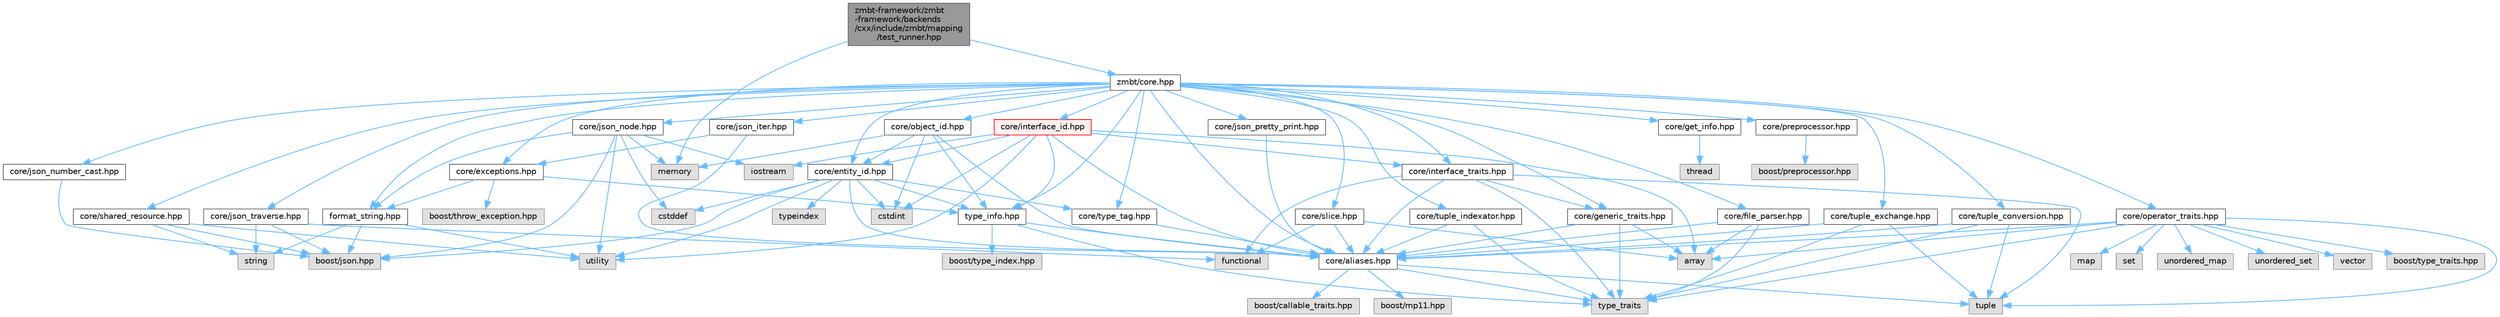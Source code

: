 digraph "zmbt-framework/zmbt-framework/backends/cxx/include/zmbt/mapping/test_runner.hpp"
{
 // LATEX_PDF_SIZE
  bgcolor="transparent";
  edge [fontname=Helvetica,fontsize=10,labelfontname=Helvetica,labelfontsize=10];
  node [fontname=Helvetica,fontsize=10,shape=box,height=0.2,width=0.4];
  Node1 [id="Node000001",label="zmbt-framework/zmbt\l-framework/backends\l/cxx/include/zmbt/mapping\l/test_runner.hpp",height=0.2,width=0.4,color="gray40", fillcolor="grey60", style="filled", fontcolor="black",tooltip=" "];
  Node1 -> Node2 [id="edge1_Node000001_Node000002",color="steelblue1",style="solid",tooltip=" "];
  Node2 [id="Node000002",label="memory",height=0.2,width=0.4,color="grey60", fillcolor="#E0E0E0", style="filled",tooltip=" "];
  Node1 -> Node3 [id="edge2_Node000001_Node000003",color="steelblue1",style="solid",tooltip=" "];
  Node3 [id="Node000003",label="zmbt/core.hpp",height=0.2,width=0.4,color="grey40", fillcolor="white", style="filled",URL="$core_8hpp.html",tooltip=" "];
  Node3 -> Node4 [id="edge3_Node000003_Node000004",color="steelblue1",style="solid",tooltip=" "];
  Node4 [id="Node000004",label="core/aliases.hpp",height=0.2,width=0.4,color="grey40", fillcolor="white", style="filled",URL="$aliases_8hpp.html",tooltip=" "];
  Node4 -> Node5 [id="edge4_Node000004_Node000005",color="steelblue1",style="solid",tooltip=" "];
  Node5 [id="Node000005",label="type_traits",height=0.2,width=0.4,color="grey60", fillcolor="#E0E0E0", style="filled",tooltip=" "];
  Node4 -> Node6 [id="edge5_Node000004_Node000006",color="steelblue1",style="solid",tooltip=" "];
  Node6 [id="Node000006",label="tuple",height=0.2,width=0.4,color="grey60", fillcolor="#E0E0E0", style="filled",tooltip=" "];
  Node4 -> Node7 [id="edge6_Node000004_Node000007",color="steelblue1",style="solid",tooltip=" "];
  Node7 [id="Node000007",label="boost/callable_traits.hpp",height=0.2,width=0.4,color="grey60", fillcolor="#E0E0E0", style="filled",tooltip=" "];
  Node4 -> Node8 [id="edge7_Node000004_Node000008",color="steelblue1",style="solid",tooltip=" "];
  Node8 [id="Node000008",label="boost/mp11.hpp",height=0.2,width=0.4,color="grey60", fillcolor="#E0E0E0", style="filled",tooltip=" "];
  Node3 -> Node9 [id="edge8_Node000003_Node000009",color="steelblue1",style="solid",tooltip=" "];
  Node9 [id="Node000009",label="core/exceptions.hpp",height=0.2,width=0.4,color="grey40", fillcolor="white", style="filled",URL="$core_2exceptions_8hpp.html",tooltip=" "];
  Node9 -> Node10 [id="edge9_Node000009_Node000010",color="steelblue1",style="solid",tooltip=" "];
  Node10 [id="Node000010",label="boost/throw_exception.hpp",height=0.2,width=0.4,color="grey60", fillcolor="#E0E0E0", style="filled",tooltip=" "];
  Node9 -> Node11 [id="edge10_Node000009_Node000011",color="steelblue1",style="solid",tooltip=" "];
  Node11 [id="Node000011",label="format_string.hpp",height=0.2,width=0.4,color="grey40", fillcolor="white", style="filled",URL="$format__string_8hpp.html",tooltip=" "];
  Node11 -> Node12 [id="edge11_Node000011_Node000012",color="steelblue1",style="solid",tooltip=" "];
  Node12 [id="Node000012",label="boost/json.hpp",height=0.2,width=0.4,color="grey60", fillcolor="#E0E0E0", style="filled",tooltip=" "];
  Node11 -> Node13 [id="edge12_Node000011_Node000013",color="steelblue1",style="solid",tooltip=" "];
  Node13 [id="Node000013",label="string",height=0.2,width=0.4,color="grey60", fillcolor="#E0E0E0", style="filled",tooltip=" "];
  Node11 -> Node14 [id="edge13_Node000011_Node000014",color="steelblue1",style="solid",tooltip=" "];
  Node14 [id="Node000014",label="utility",height=0.2,width=0.4,color="grey60", fillcolor="#E0E0E0", style="filled",tooltip=" "];
  Node9 -> Node15 [id="edge14_Node000009_Node000015",color="steelblue1",style="solid",tooltip=" "];
  Node15 [id="Node000015",label="type_info.hpp",height=0.2,width=0.4,color="grey40", fillcolor="white", style="filled",URL="$type__info_8hpp.html",tooltip=" "];
  Node15 -> Node5 [id="edge15_Node000015_Node000005",color="steelblue1",style="solid",tooltip=" "];
  Node15 -> Node16 [id="edge16_Node000015_Node000016",color="steelblue1",style="solid",tooltip=" "];
  Node16 [id="Node000016",label="boost/type_index.hpp",height=0.2,width=0.4,color="grey60", fillcolor="#E0E0E0", style="filled",tooltip=" "];
  Node15 -> Node4 [id="edge17_Node000015_Node000004",color="steelblue1",style="solid",tooltip=" "];
  Node3 -> Node17 [id="edge18_Node000003_Node000017",color="steelblue1",style="solid",tooltip=" "];
  Node17 [id="Node000017",label="core/file_parser.hpp",height=0.2,width=0.4,color="grey40", fillcolor="white", style="filled",URL="$file__parser_8hpp.html",tooltip=" "];
  Node17 -> Node18 [id="edge19_Node000017_Node000018",color="steelblue1",style="solid",tooltip=" "];
  Node18 [id="Node000018",label="array",height=0.2,width=0.4,color="grey60", fillcolor="#E0E0E0", style="filled",tooltip=" "];
  Node17 -> Node5 [id="edge20_Node000017_Node000005",color="steelblue1",style="solid",tooltip=" "];
  Node17 -> Node4 [id="edge21_Node000017_Node000004",color="steelblue1",style="solid",tooltip=" "];
  Node3 -> Node11 [id="edge22_Node000003_Node000011",color="steelblue1",style="solid",tooltip=" "];
  Node3 -> Node19 [id="edge23_Node000003_Node000019",color="steelblue1",style="solid",tooltip=" "];
  Node19 [id="Node000019",label="core/generic_traits.hpp",height=0.2,width=0.4,color="grey40", fillcolor="white", style="filled",URL="$generic__traits_8hpp.html",tooltip=" "];
  Node19 -> Node5 [id="edge24_Node000019_Node000005",color="steelblue1",style="solid",tooltip=" "];
  Node19 -> Node18 [id="edge25_Node000019_Node000018",color="steelblue1",style="solid",tooltip=" "];
  Node19 -> Node4 [id="edge26_Node000019_Node000004",color="steelblue1",style="solid",tooltip=" "];
  Node3 -> Node20 [id="edge27_Node000003_Node000020",color="steelblue1",style="solid",tooltip=" "];
  Node20 [id="Node000020",label="core/get_info.hpp",height=0.2,width=0.4,color="grey40", fillcolor="white", style="filled",URL="$get__info_8hpp.html",tooltip=" "];
  Node20 -> Node21 [id="edge28_Node000020_Node000021",color="steelblue1",style="solid",tooltip=" "];
  Node21 [id="Node000021",label="thread",height=0.2,width=0.4,color="grey60", fillcolor="#E0E0E0", style="filled",tooltip=" "];
  Node3 -> Node22 [id="edge29_Node000003_Node000022",color="steelblue1",style="solid",tooltip=" "];
  Node22 [id="Node000022",label="core/interface_traits.hpp",height=0.2,width=0.4,color="grey40", fillcolor="white", style="filled",URL="$interface__traits_8hpp.html",tooltip=" "];
  Node22 -> Node23 [id="edge30_Node000022_Node000023",color="steelblue1",style="solid",tooltip=" "];
  Node23 [id="Node000023",label="functional",height=0.2,width=0.4,color="grey60", fillcolor="#E0E0E0", style="filled",tooltip=" "];
  Node22 -> Node6 [id="edge31_Node000022_Node000006",color="steelblue1",style="solid",tooltip=" "];
  Node22 -> Node5 [id="edge32_Node000022_Node000005",color="steelblue1",style="solid",tooltip=" "];
  Node22 -> Node4 [id="edge33_Node000022_Node000004",color="steelblue1",style="solid",tooltip=" "];
  Node22 -> Node19 [id="edge34_Node000022_Node000019",color="steelblue1",style="solid",tooltip=" "];
  Node3 -> Node24 [id="edge35_Node000003_Node000024",color="steelblue1",style="solid",tooltip=" "];
  Node24 [id="Node000024",label="core/json_iter.hpp",height=0.2,width=0.4,color="grey40", fillcolor="white", style="filled",URL="$json__iter_8hpp.html",tooltip=" "];
  Node24 -> Node4 [id="edge36_Node000024_Node000004",color="steelblue1",style="solid",tooltip=" "];
  Node24 -> Node9 [id="edge37_Node000024_Node000009",color="steelblue1",style="solid",tooltip=" "];
  Node3 -> Node25 [id="edge38_Node000003_Node000025",color="steelblue1",style="solid",tooltip=" "];
  Node25 [id="Node000025",label="core/json_node.hpp",height=0.2,width=0.4,color="grey40", fillcolor="white", style="filled",URL="$json__node_8hpp.html",tooltip=" "];
  Node25 -> Node12 [id="edge39_Node000025_Node000012",color="steelblue1",style="solid",tooltip=" "];
  Node25 -> Node26 [id="edge40_Node000025_Node000026",color="steelblue1",style="solid",tooltip=" "];
  Node26 [id="Node000026",label="cstddef",height=0.2,width=0.4,color="grey60", fillcolor="#E0E0E0", style="filled",tooltip=" "];
  Node25 -> Node27 [id="edge41_Node000025_Node000027",color="steelblue1",style="solid",tooltip=" "];
  Node27 [id="Node000027",label="iostream",height=0.2,width=0.4,color="grey60", fillcolor="#E0E0E0", style="filled",tooltip=" "];
  Node25 -> Node2 [id="edge42_Node000025_Node000002",color="steelblue1",style="solid",tooltip=" "];
  Node25 -> Node14 [id="edge43_Node000025_Node000014",color="steelblue1",style="solid",tooltip=" "];
  Node25 -> Node11 [id="edge44_Node000025_Node000011",color="steelblue1",style="solid",tooltip=" "];
  Node3 -> Node28 [id="edge45_Node000003_Node000028",color="steelblue1",style="solid",tooltip=" "];
  Node28 [id="Node000028",label="core/json_number_cast.hpp",height=0.2,width=0.4,color="grey40", fillcolor="white", style="filled",URL="$json__number__cast_8hpp.html",tooltip=" "];
  Node28 -> Node12 [id="edge46_Node000028_Node000012",color="steelblue1",style="solid",tooltip=" "];
  Node3 -> Node29 [id="edge47_Node000003_Node000029",color="steelblue1",style="solid",tooltip=" "];
  Node29 [id="Node000029",label="core/json_traverse.hpp",height=0.2,width=0.4,color="grey40", fillcolor="white", style="filled",URL="$json__traverse_8hpp.html",tooltip=" "];
  Node29 -> Node23 [id="edge48_Node000029_Node000023",color="steelblue1",style="solid",tooltip=" "];
  Node29 -> Node13 [id="edge49_Node000029_Node000013",color="steelblue1",style="solid",tooltip=" "];
  Node29 -> Node12 [id="edge50_Node000029_Node000012",color="steelblue1",style="solid",tooltip=" "];
  Node3 -> Node30 [id="edge51_Node000003_Node000030",color="steelblue1",style="solid",tooltip=" "];
  Node30 [id="Node000030",label="core/json_pretty_print.hpp",height=0.2,width=0.4,color="grey40", fillcolor="white", style="filled",URL="$json__pretty__print_8hpp.html",tooltip=" "];
  Node30 -> Node4 [id="edge52_Node000030_Node000004",color="steelblue1",style="solid",tooltip=" "];
  Node3 -> Node31 [id="edge53_Node000003_Node000031",color="steelblue1",style="solid",tooltip=" "];
  Node31 [id="Node000031",label="core/slice.hpp",height=0.2,width=0.4,color="grey40", fillcolor="white", style="filled",URL="$slice_8hpp.html",tooltip=" "];
  Node31 -> Node18 [id="edge54_Node000031_Node000018",color="steelblue1",style="solid",tooltip=" "];
  Node31 -> Node23 [id="edge55_Node000031_Node000023",color="steelblue1",style="solid",tooltip=" "];
  Node31 -> Node4 [id="edge56_Node000031_Node000004",color="steelblue1",style="solid",tooltip=" "];
  Node3 -> Node32 [id="edge57_Node000003_Node000032",color="steelblue1",style="solid",tooltip=" "];
  Node32 [id="Node000032",label="core/preprocessor.hpp",height=0.2,width=0.4,color="grey40", fillcolor="white", style="filled",URL="$preprocessor_8hpp.html",tooltip="type traits to check serialization compatibility"];
  Node32 -> Node33 [id="edge58_Node000032_Node000033",color="steelblue1",style="solid",tooltip=" "];
  Node33 [id="Node000033",label="boost/preprocessor.hpp",height=0.2,width=0.4,color="grey60", fillcolor="#E0E0E0", style="filled",tooltip=" "];
  Node3 -> Node34 [id="edge59_Node000003_Node000034",color="steelblue1",style="solid",tooltip=" "];
  Node34 [id="Node000034",label="core/operator_traits.hpp",height=0.2,width=0.4,color="grey40", fillcolor="white", style="filled",URL="$operator__traits_8hpp.html",tooltip=" "];
  Node34 -> Node18 [id="edge60_Node000034_Node000018",color="steelblue1",style="solid",tooltip=" "];
  Node34 -> Node35 [id="edge61_Node000034_Node000035",color="steelblue1",style="solid",tooltip=" "];
  Node35 [id="Node000035",label="map",height=0.2,width=0.4,color="grey60", fillcolor="#E0E0E0", style="filled",tooltip=" "];
  Node34 -> Node36 [id="edge62_Node000034_Node000036",color="steelblue1",style="solid",tooltip=" "];
  Node36 [id="Node000036",label="set",height=0.2,width=0.4,color="grey60", fillcolor="#E0E0E0", style="filled",tooltip=" "];
  Node34 -> Node5 [id="edge63_Node000034_Node000005",color="steelblue1",style="solid",tooltip=" "];
  Node34 -> Node6 [id="edge64_Node000034_Node000006",color="steelblue1",style="solid",tooltip=" "];
  Node34 -> Node37 [id="edge65_Node000034_Node000037",color="steelblue1",style="solid",tooltip=" "];
  Node37 [id="Node000037",label="unordered_map",height=0.2,width=0.4,color="grey60", fillcolor="#E0E0E0", style="filled",tooltip=" "];
  Node34 -> Node38 [id="edge66_Node000034_Node000038",color="steelblue1",style="solid",tooltip=" "];
  Node38 [id="Node000038",label="unordered_set",height=0.2,width=0.4,color="grey60", fillcolor="#E0E0E0", style="filled",tooltip=" "];
  Node34 -> Node39 [id="edge67_Node000034_Node000039",color="steelblue1",style="solid",tooltip=" "];
  Node39 [id="Node000039",label="vector",height=0.2,width=0.4,color="grey60", fillcolor="#E0E0E0", style="filled",tooltip=" "];
  Node34 -> Node40 [id="edge68_Node000034_Node000040",color="steelblue1",style="solid",tooltip=" "];
  Node40 [id="Node000040",label="boost/type_traits.hpp",height=0.2,width=0.4,color="grey60", fillcolor="#E0E0E0", style="filled",tooltip=" "];
  Node34 -> Node4 [id="edge69_Node000034_Node000004",color="steelblue1",style="solid",tooltip=" "];
  Node3 -> Node41 [id="edge70_Node000003_Node000041",color="steelblue1",style="solid",tooltip=" "];
  Node41 [id="Node000041",label="core/shared_resource.hpp",height=0.2,width=0.4,color="grey40", fillcolor="white", style="filled",URL="$shared__resource_8hpp.html",tooltip=" "];
  Node41 -> Node12 [id="edge71_Node000041_Node000012",color="steelblue1",style="solid",tooltip=" "];
  Node41 -> Node13 [id="edge72_Node000041_Node000013",color="steelblue1",style="solid",tooltip=" "];
  Node41 -> Node14 [id="edge73_Node000041_Node000014",color="steelblue1",style="solid",tooltip=" "];
  Node3 -> Node42 [id="edge74_Node000003_Node000042",color="steelblue1",style="solid",tooltip=" "];
  Node42 [id="Node000042",label="core/tuple_conversion.hpp",height=0.2,width=0.4,color="grey40", fillcolor="white", style="filled",URL="$tuple__conversion_8hpp.html",tooltip=" "];
  Node42 -> Node6 [id="edge75_Node000042_Node000006",color="steelblue1",style="solid",tooltip=" "];
  Node42 -> Node5 [id="edge76_Node000042_Node000005",color="steelblue1",style="solid",tooltip=" "];
  Node42 -> Node4 [id="edge77_Node000042_Node000004",color="steelblue1",style="solid",tooltip=" "];
  Node3 -> Node43 [id="edge78_Node000003_Node000043",color="steelblue1",style="solid",tooltip=" "];
  Node43 [id="Node000043",label="core/tuple_exchange.hpp",height=0.2,width=0.4,color="grey40", fillcolor="white", style="filled",URL="$tuple__exchange_8hpp.html",tooltip=" "];
  Node43 -> Node6 [id="edge79_Node000043_Node000006",color="steelblue1",style="solid",tooltip=" "];
  Node43 -> Node5 [id="edge80_Node000043_Node000005",color="steelblue1",style="solid",tooltip=" "];
  Node43 -> Node4 [id="edge81_Node000043_Node000004",color="steelblue1",style="solid",tooltip=" "];
  Node3 -> Node44 [id="edge82_Node000003_Node000044",color="steelblue1",style="solid",tooltip=" "];
  Node44 [id="Node000044",label="core/tuple_indexator.hpp",height=0.2,width=0.4,color="grey40", fillcolor="white", style="filled",URL="$tuple__indexator_8hpp.html",tooltip=" "];
  Node44 -> Node5 [id="edge83_Node000044_Node000005",color="steelblue1",style="solid",tooltip=" "];
  Node44 -> Node4 [id="edge84_Node000044_Node000004",color="steelblue1",style="solid",tooltip=" "];
  Node3 -> Node15 [id="edge85_Node000003_Node000015",color="steelblue1",style="solid",tooltip=" "];
  Node3 -> Node45 [id="edge86_Node000003_Node000045",color="steelblue1",style="solid",tooltip=" "];
  Node45 [id="Node000045",label="core/type_tag.hpp",height=0.2,width=0.4,color="grey40", fillcolor="white", style="filled",URL="$type__tag_8hpp.html",tooltip=" "];
  Node45 -> Node4 [id="edge87_Node000045_Node000004",color="steelblue1",style="solid",tooltip=" "];
  Node3 -> Node46 [id="edge88_Node000003_Node000046",color="steelblue1",style="solid",tooltip=" "];
  Node46 [id="Node000046",label="core/entity_id.hpp",height=0.2,width=0.4,color="grey40", fillcolor="white", style="filled",URL="$entity__id_8hpp.html",tooltip=" "];
  Node46 -> Node26 [id="edge89_Node000046_Node000026",color="steelblue1",style="solid",tooltip=" "];
  Node46 -> Node47 [id="edge90_Node000046_Node000047",color="steelblue1",style="solid",tooltip=" "];
  Node47 [id="Node000047",label="cstdint",height=0.2,width=0.4,color="grey60", fillcolor="#E0E0E0", style="filled",tooltip=" "];
  Node46 -> Node14 [id="edge91_Node000046_Node000014",color="steelblue1",style="solid",tooltip=" "];
  Node46 -> Node48 [id="edge92_Node000046_Node000048",color="steelblue1",style="solid",tooltip=" "];
  Node48 [id="Node000048",label="typeindex",height=0.2,width=0.4,color="grey60", fillcolor="#E0E0E0", style="filled",tooltip=" "];
  Node46 -> Node12 [id="edge93_Node000046_Node000012",color="steelblue1",style="solid",tooltip=" "];
  Node46 -> Node4 [id="edge94_Node000046_Node000004",color="steelblue1",style="solid",tooltip=" "];
  Node46 -> Node45 [id="edge95_Node000046_Node000045",color="steelblue1",style="solid",tooltip=" "];
  Node46 -> Node15 [id="edge96_Node000046_Node000015",color="steelblue1",style="solid",tooltip=" "];
  Node3 -> Node49 [id="edge97_Node000003_Node000049",color="steelblue1",style="solid",tooltip=" "];
  Node49 [id="Node000049",label="core/interface_id.hpp",height=0.2,width=0.4,color="red", fillcolor="#FFF0F0", style="filled",URL="$interface__id_8hpp.html",tooltip=" "];
  Node49 -> Node27 [id="edge98_Node000049_Node000027",color="steelblue1",style="solid",tooltip=" "];
  Node49 -> Node18 [id="edge99_Node000049_Node000018",color="steelblue1",style="solid",tooltip=" "];
  Node49 -> Node47 [id="edge100_Node000049_Node000047",color="steelblue1",style="solid",tooltip=" "];
  Node49 -> Node14 [id="edge101_Node000049_Node000014",color="steelblue1",style="solid",tooltip=" "];
  Node49 -> Node4 [id="edge102_Node000049_Node000004",color="steelblue1",style="solid",tooltip=" "];
  Node49 -> Node46 [id="edge103_Node000049_Node000046",color="steelblue1",style="solid",tooltip=" "];
  Node49 -> Node22 [id="edge104_Node000049_Node000022",color="steelblue1",style="solid",tooltip=" "];
  Node49 -> Node15 [id="edge105_Node000049_Node000015",color="steelblue1",style="solid",tooltip=" "];
  Node3 -> Node53 [id="edge106_Node000003_Node000053",color="steelblue1",style="solid",tooltip=" "];
  Node53 [id="Node000053",label="core/object_id.hpp",height=0.2,width=0.4,color="grey40", fillcolor="white", style="filled",URL="$object__id_8hpp.html",tooltip=" "];
  Node53 -> Node47 [id="edge107_Node000053_Node000047",color="steelblue1",style="solid",tooltip=" "];
  Node53 -> Node2 [id="edge108_Node000053_Node000002",color="steelblue1",style="solid",tooltip=" "];
  Node53 -> Node4 [id="edge109_Node000053_Node000004",color="steelblue1",style="solid",tooltip=" "];
  Node53 -> Node46 [id="edge110_Node000053_Node000046",color="steelblue1",style="solid",tooltip=" "];
  Node53 -> Node15 [id="edge111_Node000053_Node000015",color="steelblue1",style="solid",tooltip=" "];
}
